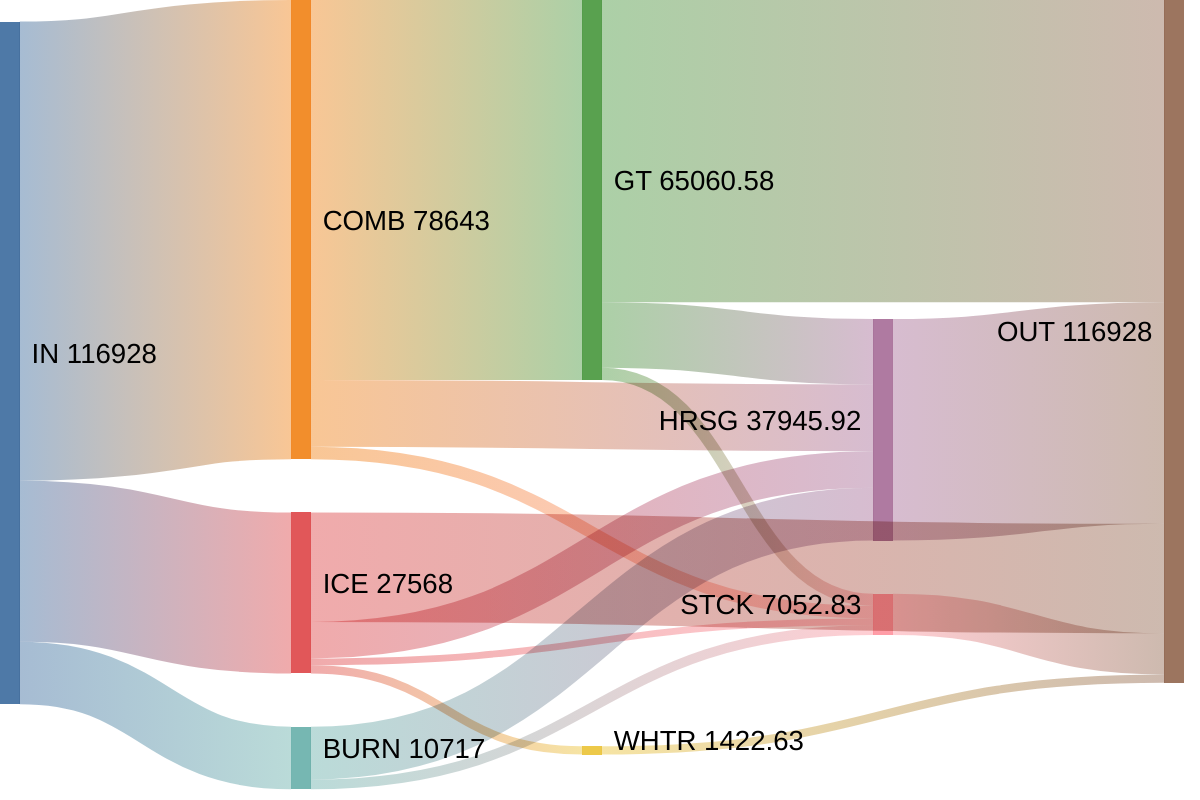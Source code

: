 %%{init: {"theme":"forest"}}%%
sankey-beta
IN,COMB,78643
IN,ICE,27568
IN,BURN,10717
COMB,GT,65060.5750
ICE,WHTR,1422.6348
COMB,HRSG,11453.5974
GT,HRSG,11213.3347
ICE,HRSG,6241.7069
BURN,HRSG,9037.2819
COMB,STCK,2128.8275
GT,STCK,2084.1710
ICE,STCK,1160.1174
BURN,STCK,1679.7181
GT,OUT,51763.0693
ICE,OUT,18743.5409
WHTR,OUT,1422.6348
HRSG,OUT,37945.9210
STCK,OUT,7052.8340